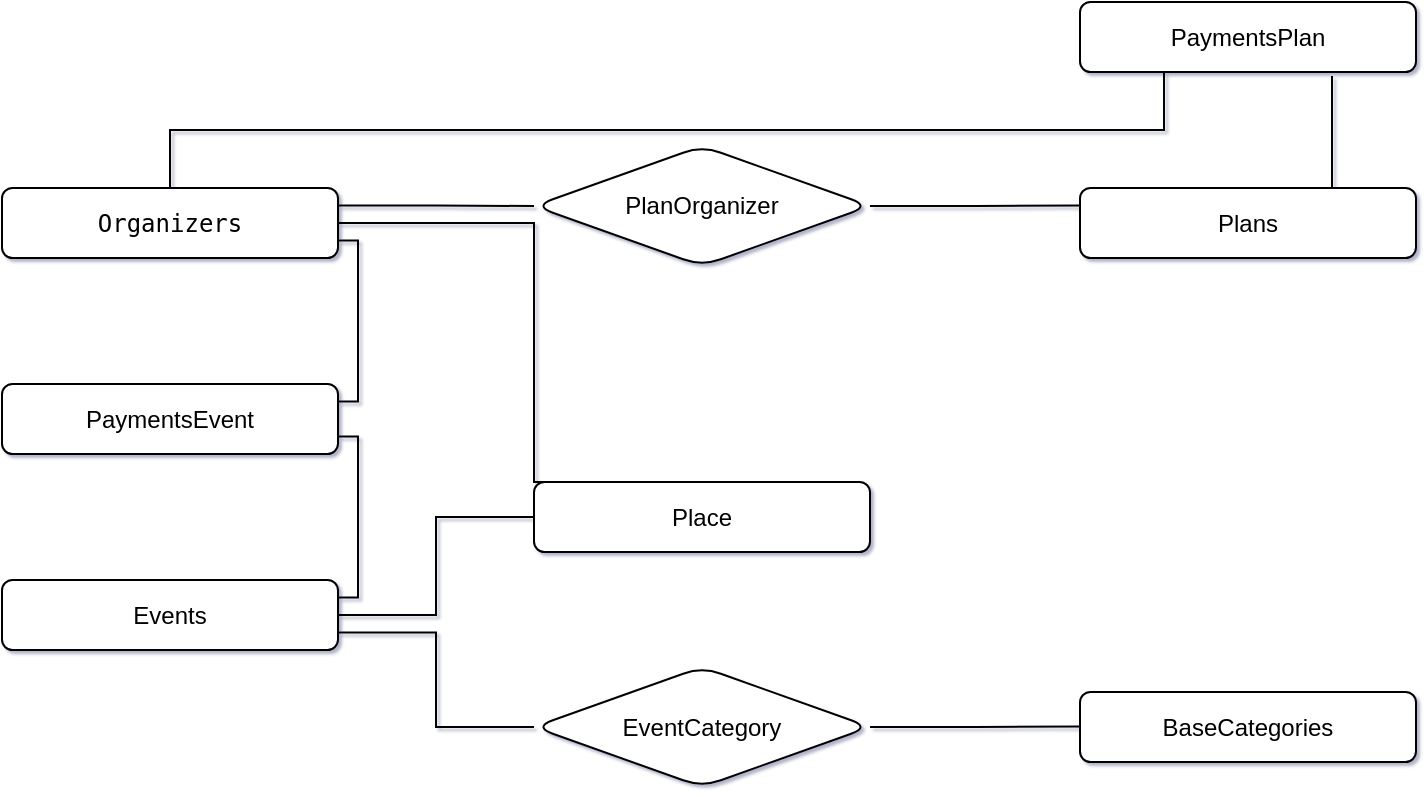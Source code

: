 <mxfile version="20.8.13" type="github">
  <diagram id="C5RBs43oDa-KdzZeNtuy" name="Page-1">
    <mxGraphModel dx="880" dy="468" grid="1" gridSize="7" guides="1" tooltips="1" connect="1" arrows="1" fold="1" page="1" pageScale="1" pageWidth="1169" pageHeight="827" background="none" math="0" shadow="1">
      <root>
        <mxCell id="WIyWlLk6GJQsqaUBKTNV-0" />
        <mxCell id="WIyWlLk6GJQsqaUBKTNV-1" parent="WIyWlLk6GJQsqaUBKTNV-0" />
        <mxCell id="lGXxDrAc_BUklxER6Af6-5" value="&lt;pre dir=&quot;ltr&quot; style=&quot;text-align:left&quot; id=&quot;tw-target-text&quot; data-placeholder=&quot;Tradução&quot; class=&quot;tw-data-text tw-text-large tw-ta&quot;&gt;Organizers&lt;/pre&gt;" style="whiteSpace=wrap;html=1;align=center;rounded=1;" vertex="1" parent="WIyWlLk6GJQsqaUBKTNV-1">
          <mxGeometry x="49" y="112" width="168" height="35" as="geometry" />
        </mxCell>
        <mxCell id="lGXxDrAc_BUklxER6Af6-6" value="Events" style="whiteSpace=wrap;html=1;align=center;rounded=1;" vertex="1" parent="WIyWlLk6GJQsqaUBKTNV-1">
          <mxGeometry x="49" y="308" width="168" height="35" as="geometry" />
        </mxCell>
        <mxCell id="lGXxDrAc_BUklxER6Af6-10" value="&lt;div&gt;PaymentsEvent&lt;/div&gt;" style="whiteSpace=wrap;html=1;align=center;rounded=1;" vertex="1" parent="WIyWlLk6GJQsqaUBKTNV-1">
          <mxGeometry x="49" y="210" width="168" height="35" as="geometry" />
        </mxCell>
        <mxCell id="lGXxDrAc_BUklxER6Af6-12" value="" style="endArrow=none;html=1;rounded=0;exitX=1;exitY=0.25;exitDx=0;exitDy=0;entryX=1;entryY=0.75;entryDx=0;entryDy=0;edgeStyle=orthogonalEdgeStyle;" edge="1" parent="WIyWlLk6GJQsqaUBKTNV-1" source="lGXxDrAc_BUklxER6Af6-6" target="lGXxDrAc_BUklxER6Af6-10">
          <mxGeometry relative="1" as="geometry">
            <mxPoint x="266" y="287" as="sourcePoint" />
            <mxPoint x="426" y="287" as="targetPoint" />
          </mxGeometry>
        </mxCell>
        <mxCell id="lGXxDrAc_BUklxER6Af6-13" value="" style="endArrow=none;html=1;rounded=0;entryX=1;entryY=0.75;entryDx=0;entryDy=0;exitX=1;exitY=0.25;exitDx=0;exitDy=0;edgeStyle=orthogonalEdgeStyle;" edge="1" parent="WIyWlLk6GJQsqaUBKTNV-1" source="lGXxDrAc_BUklxER6Af6-10" target="lGXxDrAc_BUklxER6Af6-5">
          <mxGeometry relative="1" as="geometry">
            <mxPoint x="266" y="315" as="sourcePoint" />
            <mxPoint x="426" y="315" as="targetPoint" />
          </mxGeometry>
        </mxCell>
        <mxCell id="lGXxDrAc_BUklxER6Af6-14" value="&lt;div&gt;Plans&lt;/div&gt;" style="whiteSpace=wrap;html=1;align=center;rounded=1;" vertex="1" parent="WIyWlLk6GJQsqaUBKTNV-1">
          <mxGeometry x="588" y="112" width="168" height="35" as="geometry" />
        </mxCell>
        <mxCell id="lGXxDrAc_BUklxER6Af6-15" value="&lt;div&gt;Place&lt;/div&gt;" style="whiteSpace=wrap;html=1;align=center;rounded=1;" vertex="1" parent="WIyWlLk6GJQsqaUBKTNV-1">
          <mxGeometry x="315" y="259" width="168" height="35" as="geometry" />
        </mxCell>
        <mxCell id="lGXxDrAc_BUklxER6Af6-20" value="" style="endArrow=none;html=1;rounded=0;entryX=0;entryY=0.5;entryDx=0;entryDy=0;exitX=1;exitY=0.25;exitDx=0;exitDy=0;edgeStyle=orthogonalEdgeStyle;" edge="1" parent="WIyWlLk6GJQsqaUBKTNV-1" source="lGXxDrAc_BUklxER6Af6-5" target="lGXxDrAc_BUklxER6Af6-21">
          <mxGeometry relative="1" as="geometry">
            <mxPoint x="98" y="119" as="sourcePoint" />
            <mxPoint x="217" y="83" as="targetPoint" />
          </mxGeometry>
        </mxCell>
        <mxCell id="lGXxDrAc_BUklxER6Af6-21" value="PlanOrganizer" style="shape=rhombus;perimeter=rhombusPerimeter;whiteSpace=wrap;html=1;align=center;rounded=1;" vertex="1" parent="WIyWlLk6GJQsqaUBKTNV-1">
          <mxGeometry x="315" y="91" width="168" height="60" as="geometry" />
        </mxCell>
        <mxCell id="lGXxDrAc_BUklxER6Af6-22" value="" style="endArrow=none;html=1;rounded=0;entryX=0;entryY=0.25;entryDx=0;entryDy=0;exitX=1;exitY=0.5;exitDx=0;exitDy=0;edgeStyle=orthogonalEdgeStyle;" edge="1" parent="WIyWlLk6GJQsqaUBKTNV-1" source="lGXxDrAc_BUklxER6Af6-21" target="lGXxDrAc_BUklxER6Af6-14">
          <mxGeometry relative="1" as="geometry">
            <mxPoint x="546" y="136" as="sourcePoint" />
            <mxPoint x="732" y="112" as="targetPoint" />
          </mxGeometry>
        </mxCell>
        <mxCell id="lGXxDrAc_BUklxER6Af6-24" value="&lt;div&gt;PaymentsPlan&lt;/div&gt;" style="whiteSpace=wrap;html=1;align=center;rounded=1;" vertex="1" parent="WIyWlLk6GJQsqaUBKTNV-1">
          <mxGeometry x="588" y="19" width="168" height="35" as="geometry" />
        </mxCell>
        <mxCell id="lGXxDrAc_BUklxER6Af6-25" value="" style="endArrow=none;html=1;rounded=0;exitX=0.75;exitY=0;exitDx=0;exitDy=0;edgeStyle=orthogonalEdgeStyle;" edge="1" parent="WIyWlLk6GJQsqaUBKTNV-1" source="lGXxDrAc_BUklxER6Af6-14">
          <mxGeometry relative="1" as="geometry">
            <mxPoint x="490" y="128" as="sourcePoint" />
            <mxPoint x="714" y="56" as="targetPoint" />
          </mxGeometry>
        </mxCell>
        <mxCell id="lGXxDrAc_BUklxER6Af6-26" value="" style="endArrow=none;html=1;rounded=0;entryX=0.25;entryY=1;entryDx=0;entryDy=0;exitX=0.5;exitY=0;exitDx=0;exitDy=0;edgeStyle=orthogonalEdgeStyle;" edge="1" parent="WIyWlLk6GJQsqaUBKTNV-1" source="lGXxDrAc_BUklxER6Af6-5" target="lGXxDrAc_BUklxER6Af6-24">
          <mxGeometry relative="1" as="geometry">
            <mxPoint x="224" y="127.75" as="sourcePoint" />
            <mxPoint x="322" y="128" as="targetPoint" />
          </mxGeometry>
        </mxCell>
        <mxCell id="lGXxDrAc_BUklxER6Af6-27" value="" style="endArrow=none;html=1;rounded=0;entryX=1;entryY=0.5;entryDx=0;entryDy=0;exitX=0.25;exitY=0;exitDx=0;exitDy=0;edgeStyle=orthogonalEdgeStyle;" edge="1" parent="WIyWlLk6GJQsqaUBKTNV-1" source="lGXxDrAc_BUklxER6Af6-15" target="lGXxDrAc_BUklxER6Af6-5">
          <mxGeometry relative="1" as="geometry">
            <mxPoint x="224" y="225.75" as="sourcePoint" />
            <mxPoint x="224" y="145.25" as="targetPoint" />
            <Array as="points">
              <mxPoint x="315" y="259" />
              <mxPoint x="315" y="130" />
            </Array>
          </mxGeometry>
        </mxCell>
        <mxCell id="lGXxDrAc_BUklxER6Af6-28" value="" style="endArrow=none;html=1;rounded=0;entryX=1;entryY=0.5;entryDx=0;entryDy=0;exitX=0;exitY=0.5;exitDx=0;exitDy=0;edgeStyle=orthogonalEdgeStyle;" edge="1" parent="WIyWlLk6GJQsqaUBKTNV-1" source="lGXxDrAc_BUklxER6Af6-15" target="lGXxDrAc_BUklxER6Af6-6">
          <mxGeometry relative="1" as="geometry">
            <mxPoint x="364" y="315" as="sourcePoint" />
            <mxPoint x="224" y="136.5" as="targetPoint" />
          </mxGeometry>
        </mxCell>
        <mxCell id="lGXxDrAc_BUklxER6Af6-29" value="BaseCategories" style="whiteSpace=wrap;html=1;align=center;rounded=1;" vertex="1" parent="WIyWlLk6GJQsqaUBKTNV-1">
          <mxGeometry x="588" y="364" width="168" height="35" as="geometry" />
        </mxCell>
        <mxCell id="lGXxDrAc_BUklxER6Af6-30" value="" style="endArrow=none;html=1;rounded=0;entryX=0;entryY=0.5;entryDx=0;entryDy=0;exitX=1;exitY=0.75;exitDx=0;exitDy=0;edgeStyle=orthogonalEdgeStyle;" edge="1" parent="WIyWlLk6GJQsqaUBKTNV-1" target="lGXxDrAc_BUklxER6Af6-31" source="lGXxDrAc_BUklxER6Af6-6">
          <mxGeometry relative="1" as="geometry">
            <mxPoint x="217" y="381.25" as="sourcePoint" />
            <mxPoint x="217" y="343.5" as="targetPoint" />
          </mxGeometry>
        </mxCell>
        <mxCell id="lGXxDrAc_BUklxER6Af6-31" value="EventCategory" style="shape=rhombus;perimeter=rhombusPerimeter;whiteSpace=wrap;html=1;align=center;rounded=1;" vertex="1" parent="WIyWlLk6GJQsqaUBKTNV-1">
          <mxGeometry x="315" y="351.5" width="168" height="60" as="geometry" />
        </mxCell>
        <mxCell id="lGXxDrAc_BUklxER6Af6-32" value="" style="endArrow=none;html=1;rounded=0;entryX=0;entryY=0.25;entryDx=0;entryDy=0;exitX=1;exitY=0.5;exitDx=0;exitDy=0;edgeStyle=orthogonalEdgeStyle;" edge="1" parent="WIyWlLk6GJQsqaUBKTNV-1" source="lGXxDrAc_BUklxER6Af6-31">
          <mxGeometry relative="1" as="geometry">
            <mxPoint x="546" y="396.5" as="sourcePoint" />
            <mxPoint x="588" y="381.25" as="targetPoint" />
          </mxGeometry>
        </mxCell>
      </root>
    </mxGraphModel>
  </diagram>
</mxfile>
